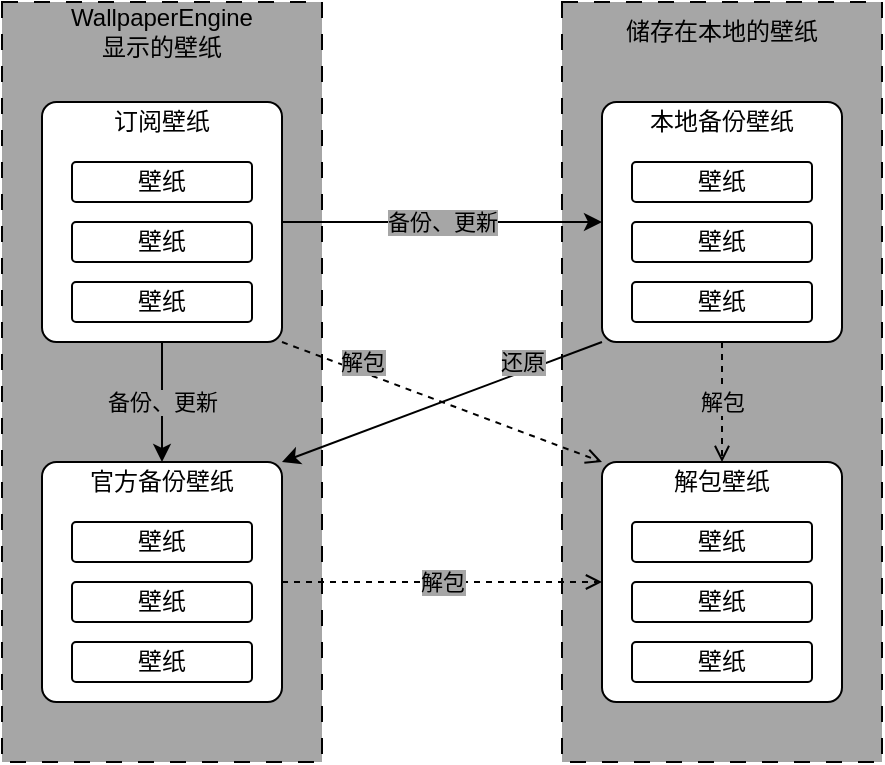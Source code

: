 <mxfile version="24.7.8">
  <diagram name="第 1 页" id="K5T117zkHWTxyYRvS-6k">
    <mxGraphModel dx="683" dy="402" grid="1" gridSize="10" guides="1" tooltips="1" connect="1" arrows="1" fold="1" page="1" pageScale="1" pageWidth="827" pageHeight="1169" math="0" shadow="0">
      <root>
        <mxCell id="0" />
        <mxCell id="aBHUhjm1t-qLO0Yu9kFi-38" value="背景" style="" parent="0" />
        <mxCell id="aBHUhjm1t-qLO0Yu9kFi-41" value="" style="rounded=0;whiteSpace=wrap;html=1;dashed=1;dashPattern=8 8;fillColor=#A6A6A6;" parent="aBHUhjm1t-qLO0Yu9kFi-38" vertex="1">
          <mxGeometry x="180" y="120" width="160" height="380" as="geometry" />
        </mxCell>
        <mxCell id="aBHUhjm1t-qLO0Yu9kFi-43" value="" style="rounded=0;whiteSpace=wrap;html=1;dashed=1;dashPattern=8 8;fillColor=#A6A6A6;" parent="aBHUhjm1t-qLO0Yu9kFi-38" vertex="1">
          <mxGeometry x="460" y="120" width="160" height="380" as="geometry" />
        </mxCell>
        <mxCell id="aBHUhjm1t-qLO0Yu9kFi-48" value="" style="endArrow=classic;html=1;rounded=0;exitX=1;exitY=0.5;exitDx=0;exitDy=0;entryX=0;entryY=0.5;entryDx=0;entryDy=0;" parent="aBHUhjm1t-qLO0Yu9kFi-38" source="aBHUhjm1t-qLO0Yu9kFi-8" target="aBHUhjm1t-qLO0Yu9kFi-17" edge="1">
          <mxGeometry relative="1" as="geometry">
            <mxPoint x="380" y="180" as="sourcePoint" />
            <mxPoint x="480" y="180" as="targetPoint" />
          </mxGeometry>
        </mxCell>
        <mxCell id="aBHUhjm1t-qLO0Yu9kFi-49" value="备份、更新" style="edgeLabel;resizable=0;html=1;;align=center;verticalAlign=middle;labelBackgroundColor=#A6A6A6;" parent="aBHUhjm1t-qLO0Yu9kFi-48" connectable="0" vertex="1">
          <mxGeometry relative="1" as="geometry" />
        </mxCell>
        <mxCell id="aBHUhjm1t-qLO0Yu9kFi-51" value="" style="endArrow=classic;html=1;rounded=0;exitX=0;exitY=1;exitDx=0;exitDy=0;entryX=1;entryY=0;entryDx=0;entryDy=0;" parent="aBHUhjm1t-qLO0Yu9kFi-38" source="aBHUhjm1t-qLO0Yu9kFi-17" target="aBHUhjm1t-qLO0Yu9kFi-24" edge="1">
          <mxGeometry relative="1" as="geometry">
            <mxPoint x="420" y="280" as="sourcePoint" />
            <mxPoint x="350" y="360" as="targetPoint" />
          </mxGeometry>
        </mxCell>
        <mxCell id="aBHUhjm1t-qLO0Yu9kFi-52" value="还原" style="edgeLabel;resizable=0;html=1;;align=center;verticalAlign=middle;labelBackgroundColor=#A6A6A6;" parent="aBHUhjm1t-qLO0Yu9kFi-51" connectable="0" vertex="1">
          <mxGeometry relative="1" as="geometry">
            <mxPoint x="40" y="-20" as="offset" />
          </mxGeometry>
        </mxCell>
        <mxCell id="aBHUhjm1t-qLO0Yu9kFi-53" value="" style="endArrow=classic;html=1;rounded=0;exitX=0.5;exitY=1;exitDx=0;exitDy=0;entryX=0.5;entryY=0;entryDx=0;entryDy=0;" parent="aBHUhjm1t-qLO0Yu9kFi-38" source="aBHUhjm1t-qLO0Yu9kFi-8" target="aBHUhjm1t-qLO0Yu9kFi-28" edge="1">
          <mxGeometry relative="1" as="geometry">
            <mxPoint x="330" y="250" as="sourcePoint" />
            <mxPoint x="370" y="340" as="targetPoint" />
          </mxGeometry>
        </mxCell>
        <mxCell id="aBHUhjm1t-qLO0Yu9kFi-54" value="备份、更新" style="edgeLabel;resizable=0;html=1;;align=center;verticalAlign=middle;labelBackgroundColor=#A6A6A6;" parent="aBHUhjm1t-qLO0Yu9kFi-53" connectable="0" vertex="1">
          <mxGeometry relative="1" as="geometry">
            <mxPoint as="offset" />
          </mxGeometry>
        </mxCell>
        <mxCell id="aBHUhjm1t-qLO0Yu9kFi-55" value="" style="endArrow=open;html=1;rounded=0;exitX=1;exitY=1;exitDx=0;exitDy=0;entryX=0;entryY=0;entryDx=0;entryDy=0;dashed=1;endFill=0;" parent="aBHUhjm1t-qLO0Yu9kFi-38" source="aBHUhjm1t-qLO0Yu9kFi-8" target="aBHUhjm1t-qLO0Yu9kFi-31" edge="1">
          <mxGeometry relative="1" as="geometry">
            <mxPoint x="340" y="260" as="sourcePoint" />
            <mxPoint x="500" y="260" as="targetPoint" />
          </mxGeometry>
        </mxCell>
        <mxCell id="aBHUhjm1t-qLO0Yu9kFi-56" value="解包" style="edgeLabel;resizable=0;html=1;;align=center;verticalAlign=middle;labelBackgroundColor=#A6A6A6;" parent="aBHUhjm1t-qLO0Yu9kFi-55" connectable="0" vertex="1">
          <mxGeometry relative="1" as="geometry">
            <mxPoint x="-40" y="-20" as="offset" />
          </mxGeometry>
        </mxCell>
        <mxCell id="aBHUhjm1t-qLO0Yu9kFi-57" value="" style="endArrow=open;html=1;rounded=0;exitX=1;exitY=0.5;exitDx=0;exitDy=0;entryX=0;entryY=0.5;entryDx=0;entryDy=0;dashed=1;endFill=0;" parent="aBHUhjm1t-qLO0Yu9kFi-38" source="aBHUhjm1t-qLO0Yu9kFi-24" target="aBHUhjm1t-qLO0Yu9kFi-31" edge="1">
          <mxGeometry relative="1" as="geometry">
            <mxPoint x="350" y="270" as="sourcePoint" />
            <mxPoint x="510" y="270" as="targetPoint" />
          </mxGeometry>
        </mxCell>
        <mxCell id="aBHUhjm1t-qLO0Yu9kFi-58" value="解包" style="edgeLabel;resizable=0;html=1;;align=center;verticalAlign=middle;labelBackgroundColor=#A6A6A6;" parent="aBHUhjm1t-qLO0Yu9kFi-57" connectable="0" vertex="1">
          <mxGeometry relative="1" as="geometry" />
        </mxCell>
        <mxCell id="aBHUhjm1t-qLO0Yu9kFi-59" value="" style="endArrow=open;html=1;rounded=0;exitX=0.5;exitY=1;exitDx=0;exitDy=0;entryX=0.5;entryY=0;entryDx=0;entryDy=0;dashed=1;endFill=0;" parent="aBHUhjm1t-qLO0Yu9kFi-38" source="aBHUhjm1t-qLO0Yu9kFi-17" target="aBHUhjm1t-qLO0Yu9kFi-31" edge="1">
          <mxGeometry relative="1" as="geometry">
            <mxPoint x="330" y="430" as="sourcePoint" />
            <mxPoint x="490" y="430" as="targetPoint" />
          </mxGeometry>
        </mxCell>
        <mxCell id="aBHUhjm1t-qLO0Yu9kFi-60" value="解包" style="edgeLabel;resizable=0;html=1;;align=center;verticalAlign=middle;labelBackgroundColor=#A6A6A6;" parent="aBHUhjm1t-qLO0Yu9kFi-59" connectable="0" vertex="1">
          <mxGeometry relative="1" as="geometry">
            <mxPoint as="offset" />
          </mxGeometry>
        </mxCell>
        <mxCell id="aBHUhjm1t-qLO0Yu9kFi-44" value="储存在本地的壁纸" style="text;html=1;align=center;verticalAlign=middle;whiteSpace=wrap;rounded=0;" parent="aBHUhjm1t-qLO0Yu9kFi-38" vertex="1">
          <mxGeometry x="460" y="120" width="160" height="30" as="geometry" />
        </mxCell>
        <mxCell id="aBHUhjm1t-qLO0Yu9kFi-42" value="WallpaperEngine&lt;div&gt;显示的壁纸&lt;/div&gt;" style="text;html=1;align=center;verticalAlign=middle;whiteSpace=wrap;rounded=0;" parent="aBHUhjm1t-qLO0Yu9kFi-38" vertex="1">
          <mxGeometry x="180" y="120" width="160" height="30" as="geometry" />
        </mxCell>
        <mxCell id="1" value="订阅壁纸" style="locked=1;" parent="0" />
        <mxCell id="aBHUhjm1t-qLO0Yu9kFi-14" value="" style="group" parent="1" vertex="1" connectable="0">
          <mxGeometry x="200" y="160" width="120" height="130" as="geometry" />
        </mxCell>
        <mxCell id="aBHUhjm1t-qLO0Yu9kFi-8" value="" style="rounded=1;whiteSpace=wrap;html=1;arcSize=6;movable=1;resizable=1;rotatable=1;deletable=1;editable=1;locked=0;connectable=1;" parent="aBHUhjm1t-qLO0Yu9kFi-14" vertex="1">
          <mxGeometry y="10" width="120" height="120" as="geometry" />
        </mxCell>
        <mxCell id="aBHUhjm1t-qLO0Yu9kFi-7" value="壁纸" style="rounded=1;whiteSpace=wrap;html=1;arcSize=10;movable=1;resizable=1;rotatable=1;deletable=1;editable=1;locked=0;connectable=1;" parent="aBHUhjm1t-qLO0Yu9kFi-14" vertex="1">
          <mxGeometry x="15" y="40" width="90" height="20" as="geometry" />
        </mxCell>
        <mxCell id="aBHUhjm1t-qLO0Yu9kFi-11" value="壁纸" style="rounded=1;whiteSpace=wrap;html=1;arcSize=10;movable=1;resizable=1;rotatable=1;deletable=1;editable=1;locked=0;connectable=1;" parent="aBHUhjm1t-qLO0Yu9kFi-14" vertex="1">
          <mxGeometry x="15" y="70" width="90" height="20" as="geometry" />
        </mxCell>
        <mxCell id="aBHUhjm1t-qLO0Yu9kFi-12" value="壁纸" style="rounded=1;whiteSpace=wrap;html=1;arcSize=10;movable=1;resizable=1;rotatable=1;deletable=1;editable=1;locked=0;connectable=1;" parent="aBHUhjm1t-qLO0Yu9kFi-14" vertex="1">
          <mxGeometry x="15" y="100" width="90" height="20" as="geometry" />
        </mxCell>
        <mxCell id="aBHUhjm1t-qLO0Yu9kFi-13" value="订阅壁纸" style="text;html=1;align=center;verticalAlign=middle;whiteSpace=wrap;rounded=0;" parent="aBHUhjm1t-qLO0Yu9kFi-14" vertex="1">
          <mxGeometry y="10" width="120" height="20" as="geometry" />
        </mxCell>
        <mxCell id="aBHUhjm1t-qLO0Yu9kFi-9" value="本地备份" style="locked=1;" parent="0" />
        <mxCell id="aBHUhjm1t-qLO0Yu9kFi-16" value="" style="group" parent="aBHUhjm1t-qLO0Yu9kFi-9" vertex="1" connectable="0">
          <mxGeometry x="480" y="160" width="120" height="130" as="geometry" />
        </mxCell>
        <mxCell id="aBHUhjm1t-qLO0Yu9kFi-17" value="" style="rounded=1;whiteSpace=wrap;html=1;arcSize=6;movable=1;resizable=1;rotatable=1;deletable=1;editable=1;locked=0;connectable=1;" parent="aBHUhjm1t-qLO0Yu9kFi-16" vertex="1">
          <mxGeometry y="10" width="120" height="120" as="geometry" />
        </mxCell>
        <mxCell id="aBHUhjm1t-qLO0Yu9kFi-18" value="壁纸" style="rounded=1;whiteSpace=wrap;html=1;arcSize=10;movable=1;resizable=1;rotatable=1;deletable=1;editable=1;locked=0;connectable=1;" parent="aBHUhjm1t-qLO0Yu9kFi-16" vertex="1">
          <mxGeometry x="15" y="40" width="90" height="20" as="geometry" />
        </mxCell>
        <mxCell id="aBHUhjm1t-qLO0Yu9kFi-19" value="壁纸" style="rounded=1;whiteSpace=wrap;html=1;arcSize=10;movable=1;resizable=1;rotatable=1;deletable=1;editable=1;locked=0;connectable=1;" parent="aBHUhjm1t-qLO0Yu9kFi-16" vertex="1">
          <mxGeometry x="15" y="70" width="90" height="20" as="geometry" />
        </mxCell>
        <mxCell id="aBHUhjm1t-qLO0Yu9kFi-20" value="壁纸" style="rounded=1;whiteSpace=wrap;html=1;arcSize=10;movable=1;resizable=1;rotatable=1;deletable=1;editable=1;locked=0;connectable=1;" parent="aBHUhjm1t-qLO0Yu9kFi-16" vertex="1">
          <mxGeometry x="15" y="100" width="90" height="20" as="geometry" />
        </mxCell>
        <mxCell id="aBHUhjm1t-qLO0Yu9kFi-21" value="本地备份壁纸" style="text;html=1;align=center;verticalAlign=middle;whiteSpace=wrap;rounded=0;" parent="aBHUhjm1t-qLO0Yu9kFi-16" vertex="1">
          <mxGeometry x="10" y="10" width="100" height="20" as="geometry" />
        </mxCell>
        <mxCell id="aBHUhjm1t-qLO0Yu9kFi-22" value="官方备份" style="locked=1;" parent="0" />
        <mxCell id="aBHUhjm1t-qLO0Yu9kFi-23" value="" style="group" parent="aBHUhjm1t-qLO0Yu9kFi-22" vertex="1" connectable="0">
          <mxGeometry x="200" y="340" width="120" height="130" as="geometry" />
        </mxCell>
        <mxCell id="aBHUhjm1t-qLO0Yu9kFi-24" value="" style="rounded=1;whiteSpace=wrap;html=1;arcSize=6;movable=1;resizable=1;rotatable=1;deletable=1;editable=1;locked=0;connectable=1;" parent="aBHUhjm1t-qLO0Yu9kFi-23" vertex="1">
          <mxGeometry y="10" width="120" height="120" as="geometry" />
        </mxCell>
        <mxCell id="aBHUhjm1t-qLO0Yu9kFi-25" value="壁纸" style="rounded=1;whiteSpace=wrap;html=1;arcSize=10;movable=1;resizable=1;rotatable=1;deletable=1;editable=1;locked=0;connectable=1;" parent="aBHUhjm1t-qLO0Yu9kFi-23" vertex="1">
          <mxGeometry x="15" y="40" width="90" height="20" as="geometry" />
        </mxCell>
        <mxCell id="aBHUhjm1t-qLO0Yu9kFi-26" value="壁纸" style="rounded=1;whiteSpace=wrap;html=1;arcSize=10;movable=1;resizable=1;rotatable=1;deletable=1;editable=1;locked=0;connectable=1;" parent="aBHUhjm1t-qLO0Yu9kFi-23" vertex="1">
          <mxGeometry x="15" y="70" width="90" height="20" as="geometry" />
        </mxCell>
        <mxCell id="aBHUhjm1t-qLO0Yu9kFi-27" value="壁纸" style="rounded=1;whiteSpace=wrap;html=1;arcSize=10;movable=1;resizable=1;rotatable=1;deletable=1;editable=1;locked=0;connectable=1;" parent="aBHUhjm1t-qLO0Yu9kFi-23" vertex="1">
          <mxGeometry x="15" y="100" width="90" height="20" as="geometry" />
        </mxCell>
        <mxCell id="aBHUhjm1t-qLO0Yu9kFi-28" value="官方备份壁纸" style="text;html=1;align=center;verticalAlign=middle;whiteSpace=wrap;rounded=0;" parent="aBHUhjm1t-qLO0Yu9kFi-23" vertex="1">
          <mxGeometry x="10" y="10" width="100" height="20" as="geometry" />
        </mxCell>
        <mxCell id="aBHUhjm1t-qLO0Yu9kFi-29" value="解包壁纸" style="locked=1;" parent="0" />
        <mxCell id="aBHUhjm1t-qLO0Yu9kFi-30" value="" style="group" parent="aBHUhjm1t-qLO0Yu9kFi-29" vertex="1" connectable="0">
          <mxGeometry x="480" y="340" width="120" height="130" as="geometry" />
        </mxCell>
        <mxCell id="aBHUhjm1t-qLO0Yu9kFi-31" value="" style="rounded=1;whiteSpace=wrap;html=1;arcSize=6;movable=1;resizable=1;rotatable=1;deletable=1;editable=1;locked=0;connectable=1;" parent="aBHUhjm1t-qLO0Yu9kFi-30" vertex="1">
          <mxGeometry y="10" width="120" height="120" as="geometry" />
        </mxCell>
        <mxCell id="aBHUhjm1t-qLO0Yu9kFi-32" value="壁纸" style="rounded=1;whiteSpace=wrap;html=1;arcSize=10;movable=1;resizable=1;rotatable=1;deletable=1;editable=1;locked=0;connectable=1;" parent="aBHUhjm1t-qLO0Yu9kFi-30" vertex="1">
          <mxGeometry x="15" y="40" width="90" height="20" as="geometry" />
        </mxCell>
        <mxCell id="aBHUhjm1t-qLO0Yu9kFi-33" value="壁纸" style="rounded=1;whiteSpace=wrap;html=1;arcSize=10;movable=1;resizable=1;rotatable=1;deletable=1;editable=1;locked=0;connectable=1;" parent="aBHUhjm1t-qLO0Yu9kFi-30" vertex="1">
          <mxGeometry x="15" y="70" width="90" height="20" as="geometry" />
        </mxCell>
        <mxCell id="aBHUhjm1t-qLO0Yu9kFi-34" value="壁纸" style="rounded=1;whiteSpace=wrap;html=1;arcSize=10;movable=1;resizable=1;rotatable=1;deletable=1;editable=1;locked=0;connectable=1;" parent="aBHUhjm1t-qLO0Yu9kFi-30" vertex="1">
          <mxGeometry x="15" y="100" width="90" height="20" as="geometry" />
        </mxCell>
        <mxCell id="aBHUhjm1t-qLO0Yu9kFi-35" value="解包壁纸" style="text;html=1;align=center;verticalAlign=middle;whiteSpace=wrap;rounded=0;" parent="aBHUhjm1t-qLO0Yu9kFi-30" vertex="1">
          <mxGeometry x="10" y="10" width="100" height="20" as="geometry" />
        </mxCell>
      </root>
    </mxGraphModel>
  </diagram>
</mxfile>
